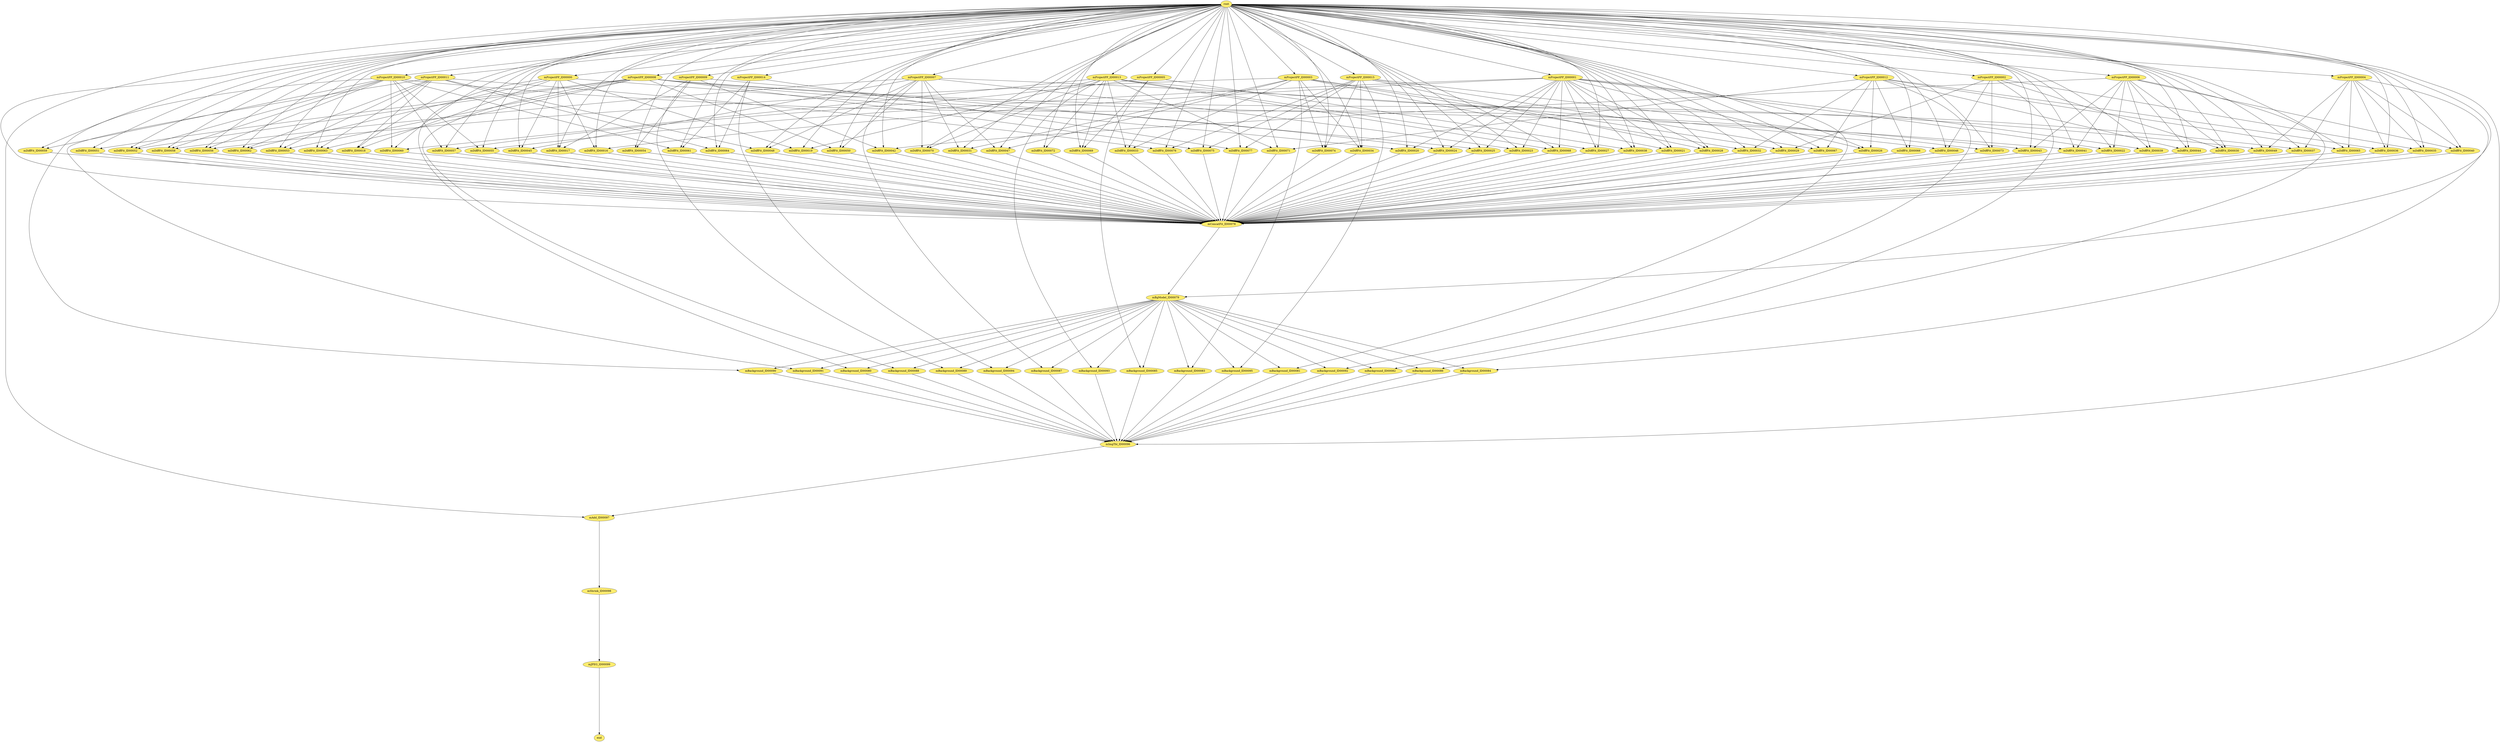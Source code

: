 digraph DAG {
  ranksep=5.0
  node [style=filled,color="#444444",fillcolor="#ffed6f"]
  edge [arrowhead=normal,arrowsize=1.0]

  root [label="root",size="0.000000e+00"];
  end [label="end",size="0.000000e+00"];
  ID00000 [label="mProjectPP_ID00000",size="5.817000e+10"];
  ID00001 [label="mProjectPP_ID00001",size="5.506200e+10"];
  ID00002 [label="mProjectPP_ID00002",size="5.636400e+10"];
  ID00003 [label="mProjectPP_ID00003",size="5.586000e+10"];
  ID00004 [label="mProjectPP_ID00004",size="5.527200e+10"];
  ID00005 [label="mProjectPP_ID00005",size="5.699400e+10"];
  ID00006 [label="mProjectPP_ID00006",size="5.565000e+10"];
  ID00007 [label="mProjectPP_ID00007",size="5.733000e+10"];
  ID00008 [label="mProjectPP_ID00008",size="5.724600e+10"];
  ID00009 [label="mProjectPP_ID00009",size="5.754000e+10"];
  ID00010 [label="mProjectPP_ID00010",size="5.691000e+10"];
  ID00011 [label="mProjectPP_ID00011",size="5.800200e+10"];
  ID00012 [label="mProjectPP_ID00012",size="5.720400e+10"];
  ID00013 [label="mProjectPP_ID00013",size="5.611200e+10"];
  ID00014 [label="mProjectPP_ID00014",size="5.531400e+10"];
  ID00015 [label="mProjectPP_ID00015",size="5.703600e+10"];
  ID00016 [label="mDiffFit_ID00016",size="4.439400e+10"];
  ID00017 [label="mDiffFit_ID00017",size="4.452000e+10"];
  ID00018 [label="mDiffFit_ID00018",size="4.443600e+10"];
  ID00019 [label="mDiffFit_ID00019",size="4.468800e+10"];
  ID00020 [label="mDiffFit_ID00020",size="4.389000e+10"];
  ID00021 [label="mDiffFit_ID00021",size="4.468800e+10"];
  ID00022 [label="mDiffFit_ID00022",size="4.443600e+10"];
  ID00023 [label="mDiffFit_ID00023",size="4.510800e+10"];
  ID00024 [label="mDiffFit_ID00024",size="4.456200e+10"];
  ID00025 [label="mDiffFit_ID00025",size="4.443600e+10"];
  ID00026 [label="mDiffFit_ID00026",size="4.481400e+10"];
  ID00027 [label="mDiffFit_ID00027",size="4.481400e+10"];
  ID00028 [label="mDiffFit_ID00028",size="4.439400e+10"];
  ID00029 [label="mDiffFit_ID00029",size="4.510800e+10"];
  ID00030 [label="mDiffFit_ID00030",size="4.582200e+10"];
  ID00031 [label="mDiffFit_ID00031",size="4.431000e+10"];
  ID00032 [label="mDiffFit_ID00032",size="4.405800e+10"];
  ID00033 [label="mDiffFit_ID00033",size="4.456200e+10"];
  ID00034 [label="mDiffFit_ID00034",size="4.422600e+10"];
  ID00035 [label="mDiffFit_ID00035",size="4.422600e+10"];
  ID00036 [label="mDiffFit_ID00036",size="4.481400e+10"];
  ID00037 [label="mDiffFit_ID00037",size="4.426800e+10"];
  ID00038 [label="mDiffFit_ID00038",size="4.372200e+10"];
  ID00039 [label="mDiffFit_ID00039",size="4.443600e+10"];
  ID00040 [label="mDiffFit_ID00040",size="4.414200e+10"];
  ID00041 [label="mDiffFit_ID00041",size="4.523400e+10"];
  ID00042 [label="mDiffFit_ID00042",size="4.393200e+10"];
  ID00043 [label="mDiffFit_ID00043",size="4.368000e+10"];
  ID00044 [label="mDiffFit_ID00044",size="4.426800e+10"];
  ID00045 [label="mDiffFit_ID00045",size="4.435200e+10"];
  ID00046 [label="mDiffFit_ID00046",size="4.460400e+10"];
  ID00047 [label="mDiffFit_ID00047",size="4.447800e+10"];
  ID00048 [label="mDiffFit_ID00048",size="4.401600e+10"];
  ID00049 [label="mDiffFit_ID00049",size="4.489800e+10"];
  ID00050 [label="mDiffFit_ID00050",size="4.473000e+10"];
  ID00051 [label="mDiffFit_ID00051",size="4.431000e+10"];
  ID00052 [label="mDiffFit_ID00052",size="4.477200e+10"];
  ID00053 [label="mDiffFit_ID00053",size="4.431000e+10"];
  ID00054 [label="mDiffFit_ID00054",size="4.435200e+10"];
  ID00055 [label="mDiffFit_ID00055",size="4.397400e+10"];
  ID00056 [label="mDiffFit_ID00056",size="4.401600e+10"];
  ID00057 [label="mDiffFit_ID00057",size="4.414200e+10"];
  ID00058 [label="mDiffFit_ID00058",size="4.447800e+10"];
  ID00059 [label="mDiffFit_ID00059",size="4.502400e+10"];
  ID00060 [label="mDiffFit_ID00060",size="4.405800e+10"];
  ID00061 [label="mDiffFit_ID00061",size="4.468800e+10"];
  ID00062 [label="mDiffFit_ID00062",size="4.393200e+10"];
  ID00063 [label="mDiffFit_ID00063",size="4.347000e+10"];
  ID00064 [label="mDiffFit_ID00064",size="4.468800e+10"];
  ID00065 [label="mDiffFit_ID00065",size="4.447800e+10"];
  ID00066 [label="mDiffFit_ID00066",size="4.502400e+10"];
  ID00067 [label="mDiffFit_ID00067",size="4.439400e+10"];
  ID00068 [label="mDiffFit_ID00068",size="4.456200e+10"];
  ID00069 [label="mDiffFit_ID00069",size="4.477200e+10"];
  ID00070 [label="mDiffFit_ID00070",size="4.523400e+10"];
  ID00071 [label="mDiffFit_ID00071",size="4.380600e+10"];
  ID00072 [label="mDiffFit_ID00072",size="4.531800e+10"];
  ID00073 [label="mDiffFit_ID00073",size="4.473000e+10"];
  ID00074 [label="mDiffFit_ID00074",size="4.405800e+10"];
  ID00075 [label="mDiffFit_ID00075",size="4.456200e+10"];
  ID00076 [label="mDiffFit_ID00076",size="4.397400e+10"];
  ID00077 [label="mDiffFit_ID00077",size="4.473000e+10"];
  ID00078 [label="mConcatFit_ID00078",size="2.083200e+10"];
  ID00079 [label="mBgModel_ID00079",size="2.242800e+10"];
  ID00080 [label="mBackground_ID00080",size="4.569600e+10"];
  ID00081 [label="mBackground_ID00081",size="4.603200e+10"];
  ID00082 [label="mBackground_ID00082",size="4.456200e+10"];
  ID00083 [label="mBackground_ID00083",size="4.506600e+10"];
  ID00084 [label="mBackground_ID00084",size="4.477200e+10"];
  ID00085 [label="mBackground_ID00085",size="4.405800e+10"];
  ID00086 [label="mBackground_ID00086",size="4.578000e+10"];
  ID00087 [label="mBackground_ID00087",size="4.515000e+10"];
  ID00088 [label="mBackground_ID00088",size="4.502400e+10"];
  ID00089 [label="mBackground_ID00089",size="4.561200e+10"];
  ID00090 [label="mBackground_ID00090",size="4.510800e+10"];
  ID00091 [label="mBackground_ID00091",size="4.489800e+10"];
  ID00092 [label="mBackground_ID00092",size="4.510800e+10"];
  ID00093 [label="mBackground_ID00093",size="4.489800e+10"];
  ID00094 [label="mBackground_ID00094",size="4.506600e+10"];
  ID00095 [label="mBackground_ID00095",size="4.527600e+10"];
  ID00096 [label="mImgTbl_ID00096",size="3.204600e+10"];
  ID00097 [label="mAdd_ID00097",size="4.032000e+10"];
  ID00098 [label="mShrink_ID00098",size="2.902200e+10"];
  ID00099 [label="mJPEG_ID00099",size="3.486000e+09"];

  root -> ID00000 [size="4.222384e+06"];
  root -> ID00001 [size="4.222384e+06"];
  root -> ID00002 [size="4.222384e+06"];
  root -> ID00003 [size="4.222384e+06"];
  root -> ID00004 [size="4.222384e+06"];
  root -> ID00005 [size="4.222384e+06"];
  root -> ID00006 [size="4.222384e+06"];
  root -> ID00007 [size="4.222384e+06"];
  root -> ID00008 [size="4.222384e+06"];
  root -> ID00009 [size="4.222384e+06"];
  root -> ID00010 [size="4.222384e+06"];
  root -> ID00011 [size="4.222384e+06"];
  root -> ID00012 [size="4.222384e+06"];
  root -> ID00013 [size="4.222384e+06"];
  root -> ID00014 [size="4.222384e+06"];
  root -> ID00015 [size="4.222384e+06"];
  root -> ID00016 [size="3.040000e+02"];
  root -> ID00017 [size="3.040000e+02"];
  root -> ID00018 [size="3.040000e+02"];
  root -> ID00019 [size="3.040000e+02"];
  root -> ID00020 [size="3.040000e+02"];
  root -> ID00021 [size="3.040000e+02"];
  root -> ID00022 [size="3.040000e+02"];
  root -> ID00023 [size="3.040000e+02"];
  root -> ID00024 [size="3.040000e+02"];
  root -> ID00025 [size="3.040000e+02"];
  root -> ID00026 [size="3.040000e+02"];
  root -> ID00027 [size="3.040000e+02"];
  root -> ID00028 [size="3.040000e+02"];
  root -> ID00029 [size="3.040000e+02"];
  root -> ID00030 [size="3.040000e+02"];
  root -> ID00031 [size="3.040000e+02"];
  root -> ID00032 [size="3.040000e+02"];
  root -> ID00033 [size="3.040000e+02"];
  root -> ID00034 [size="3.040000e+02"];
  root -> ID00035 [size="3.040000e+02"];
  root -> ID00036 [size="3.040000e+02"];
  root -> ID00037 [size="3.040000e+02"];
  root -> ID00038 [size="3.040000e+02"];
  root -> ID00039 [size="3.040000e+02"];
  root -> ID00040 [size="3.040000e+02"];
  root -> ID00041 [size="3.040000e+02"];
  root -> ID00042 [size="3.040000e+02"];
  root -> ID00043 [size="3.040000e+02"];
  root -> ID00044 [size="3.040000e+02"];
  root -> ID00045 [size="3.040000e+02"];
  root -> ID00046 [size="3.040000e+02"];
  root -> ID00047 [size="3.040000e+02"];
  root -> ID00048 [size="3.040000e+02"];
  root -> ID00049 [size="3.040000e+02"];
  root -> ID00050 [size="3.040000e+02"];
  root -> ID00051 [size="3.040000e+02"];
  root -> ID00052 [size="3.040000e+02"];
  root -> ID00053 [size="3.040000e+02"];
  root -> ID00054 [size="3.040000e+02"];
  root -> ID00055 [size="3.040000e+02"];
  root -> ID00056 [size="3.040000e+02"];
  root -> ID00057 [size="3.040000e+02"];
  root -> ID00058 [size="3.040000e+02"];
  root -> ID00059 [size="3.040000e+02"];
  root -> ID00060 [size="3.040000e+02"];
  root -> ID00061 [size="3.040000e+02"];
  root -> ID00062 [size="3.040000e+02"];
  root -> ID00063 [size="3.040000e+02"];
  root -> ID00064 [size="3.040000e+02"];
  root -> ID00065 [size="3.040000e+02"];
  root -> ID00066 [size="3.040000e+02"];
  root -> ID00067 [size="3.040000e+02"];
  root -> ID00068 [size="3.040000e+02"];
  root -> ID00069 [size="3.040000e+02"];
  root -> ID00070 [size="3.040000e+02"];
  root -> ID00071 [size="3.040000e+02"];
  root -> ID00072 [size="3.040000e+02"];
  root -> ID00073 [size="3.040000e+02"];
  root -> ID00074 [size="3.040000e+02"];
  root -> ID00075 [size="3.040000e+02"];
  root -> ID00076 [size="3.040000e+02"];
  root -> ID00077 [size="3.040000e+02"];
  root -> ID00078 [size="1.690000e+03"];
  root -> ID00079 [size="2.680000e+03"];
  root -> ID00096 [size="2.680000e+03"];
  root -> ID00097 [size="3.040000e+02"];
  ID00000 -> ID00016 [size="8.315432e+06"];
  ID00000 -> ID00017 [size="8.315432e+06"];
  ID00000 -> ID00018 [size="8.315432e+06"];
  ID00000 -> ID00019 [size="8.315432e+06"];
  ID00000 -> ID00020 [size="8.315432e+06"];
  ID00000 -> ID00045 [size="8.315432e+06"];
  ID00000 -> ID00062 [size="8.315432e+06"];
  ID00000 -> ID00080 [size="8.315432e+06"];
  ID00001 -> ID00016 [size="8.366334e+06"];
  ID00001 -> ID00020 [size="8.366334e+06"];
  ID00001 -> ID00021 [size="8.366334e+06"];
  ID00001 -> ID00022 [size="8.366334e+06"];
  ID00001 -> ID00023 [size="8.366334e+06"];
  ID00001 -> ID00024 [size="8.366334e+06"];
  ID00001 -> ID00025 [size="8.366334e+06"];
  ID00001 -> ID00026 [size="8.366334e+06"];
  ID00001 -> ID00027 [size="8.366334e+06"];
  ID00001 -> ID00028 [size="8.366334e+06"];
  ID00001 -> ID00038 [size="8.366334e+06"];
  ID00001 -> ID00039 [size="8.366334e+06"];
  ID00001 -> ID00055 [size="8.366334e+06"];
  ID00001 -> ID00068 [size="8.366334e+06"];
  ID00001 -> ID00081 [size="8.366334e+06"];
  ID00002 -> ID00029 [size="8.326208e+06"];
  ID00002 -> ID00030 [size="8.326208e+06"];
  ID00002 -> ID00035 [size="8.326208e+06"];
  ID00002 -> ID00046 [size="8.326208e+06"];
  ID00002 -> ID00073 [size="8.326208e+06"];
  ID00002 -> ID00082 [size="8.326208e+06"];
  ID00003 -> ID00021 [size="8.320956e+06"];
  ID00003 -> ID00029 [size="8.320956e+06"];
  ID00003 -> ID00031 [size="8.320956e+06"];
  ID00003 -> ID00032 [size="8.320956e+06"];
  ID00003 -> ID00033 [size="8.320956e+06"];
  ID00003 -> ID00034 [size="8.320956e+06"];
  ID00003 -> ID00047 [size="8.320956e+06"];
  ID00003 -> ID00056 [size="8.320956e+06"];
  ID00003 -> ID00074 [size="8.320956e+06"];
  ID00003 -> ID00083 [size="8.320956e+06"];
  ID00004 -> ID00035 [size="8.292616e+06"];
  ID00004 -> ID00036 [size="8.292616e+06"];
  ID00004 -> ID00037 [size="8.292616e+06"];
  ID00004 -> ID00040 [size="8.292616e+06"];
  ID00004 -> ID00049 [size="8.292616e+06"];
  ID00004 -> ID00065 [size="8.292616e+06"];
  ID00004 -> ID00084 [size="8.292616e+06"];
  ID00005 -> ID00038 [size="8.314750e+06"];
  ID00005 -> ID00057 [size="8.314750e+06"];
  ID00005 -> ID00069 [size="8.314750e+06"];
  ID00005 -> ID00085 [size="8.314750e+06"];
  ID00006 -> ID00022 [size="8.299430e+06"];
  ID00006 -> ID00030 [size="8.299430e+06"];
  ID00006 -> ID00039 [size="8.299430e+06"];
  ID00006 -> ID00040 [size="8.299430e+06"];
  ID00006 -> ID00041 [size="8.299430e+06"];
  ID00006 -> ID00042 [size="8.299430e+06"];
  ID00006 -> ID00043 [size="8.299430e+06"];
  ID00006 -> ID00044 [size="8.299430e+06"];
  ID00006 -> ID00086 [size="8.299430e+06"];
  ID00007 -> ID00023 [size="8.302876e+06"];
  ID00007 -> ID00031 [size="8.302876e+06"];
  ID00007 -> ID00045 [size="8.302876e+06"];
  ID00007 -> ID00046 [size="8.302876e+06"];
  ID00007 -> ID00047 [size="8.302876e+06"];
  ID00007 -> ID00048 [size="8.302876e+06"];
  ID00007 -> ID00050 [size="8.302876e+06"];
  ID00007 -> ID00058 [size="8.302876e+06"];
  ID00007 -> ID00070 [size="8.302876e+06"];
  ID00007 -> ID00087 [size="8.302876e+06"];
  ID00008 -> ID00024 [size="8.316138e+06"];
  ID00008 -> ID00041 [size="8.316138e+06"];
  ID00008 -> ID00049 [size="8.316138e+06"];
  ID00008 -> ID00050 [size="8.316138e+06"];
  ID00008 -> ID00051 [size="8.316138e+06"];
  ID00008 -> ID00052 [size="8.316138e+06"];
  ID00008 -> ID00053 [size="8.316138e+06"];
  ID00008 -> ID00063 [size="8.316138e+06"];
  ID00008 -> ID00075 [size="8.316138e+06"];
  ID00008 -> ID00088 [size="8.316138e+06"];
  ID00009 -> ID00017 [size="8.324412e+06"];
  ID00009 -> ID00025 [size="8.324412e+06"];
  ID00009 -> ID00042 [size="8.324412e+06"];
  ID00009 -> ID00054 [size="8.324412e+06"];
  ID00009 -> ID00089 [size="8.324412e+06"];
  ID00010 -> ID00043 [size="8.313382e+06"];
  ID00010 -> ID00052 [size="8.313382e+06"];
  ID00010 -> ID00055 [size="8.313382e+06"];
  ID00010 -> ID00056 [size="8.313382e+06"];
  ID00010 -> ID00057 [size="8.313382e+06"];
  ID00010 -> ID00058 [size="8.313382e+06"];
  ID00010 -> ID00059 [size="8.313382e+06"];
  ID00010 -> ID00060 [size="8.313382e+06"];
  ID00010 -> ID00061 [size="8.313382e+06"];
  ID00010 -> ID00090 [size="8.313382e+06"];
  ID00011 -> ID00018 [size="8.328634e+06"];
  ID00011 -> ID00048 [size="8.328634e+06"];
  ID00011 -> ID00053 [size="8.328634e+06"];
  ID00011 -> ID00062 [size="8.328634e+06"];
  ID00011 -> ID00063 [size="8.328634e+06"];
  ID00011 -> ID00064 [size="8.328634e+06"];
  ID00011 -> ID00076 [size="8.328634e+06"];
  ID00011 -> ID00091 [size="8.328634e+06"];
  ID00012 -> ID00026 [size="8.331386e+06"];
  ID00012 -> ID00032 [size="8.331386e+06"];
  ID00012 -> ID00036 [size="8.331386e+06"];
  ID00012 -> ID00044 [size="8.331386e+06"];
  ID00012 -> ID00065 [size="8.331386e+06"];
  ID00012 -> ID00066 [size="8.331386e+06"];
  ID00012 -> ID00067 [size="8.331386e+06"];
  ID00012 -> ID00071 [size="8.331386e+06"];
  ID00012 -> ID00092 [size="8.331386e+06"];
  ID00013 -> ID00019 [size="8.316006e+06"];
  ID00013 -> ID00027 [size="8.316006e+06"];
  ID00013 -> ID00033 [size="8.316006e+06"];
  ID00013 -> ID00037 [size="8.316006e+06"];
  ID00013 -> ID00060 [size="8.316006e+06"];
  ID00013 -> ID00068 [size="8.316006e+06"];
  ID00013 -> ID00069 [size="8.316006e+06"];
  ID00013 -> ID00070 [size="8.316006e+06"];
  ID00013 -> ID00071 [size="8.316006e+06"];
  ID00013 -> ID00072 [size="8.316006e+06"];
  ID00013 -> ID00093 [size="8.316006e+06"];
  ID00014 -> ID00061 [size="8.320640e+06"];
  ID00014 -> ID00064 [size="8.320640e+06"];
  ID00014 -> ID00077 [size="8.320640e+06"];
  ID00014 -> ID00094 [size="8.320640e+06"];
  ID00015 -> ID00028 [size="8.319238e+06"];
  ID00015 -> ID00034 [size="8.319238e+06"];
  ID00015 -> ID00067 [size="8.319238e+06"];
  ID00015 -> ID00073 [size="8.319238e+06"];
  ID00015 -> ID00074 [size="8.319238e+06"];
  ID00015 -> ID00075 [size="8.319238e+06"];
  ID00015 -> ID00076 [size="8.319238e+06"];
  ID00015 -> ID00077 [size="8.319238e+06"];
  ID00015 -> ID00095 [size="8.319238e+06"];
  ID00016 -> ID00078 [size="1.791950e+05"];
  ID00017 -> ID00078 [size="1.568230e+05"];
  ID00018 -> ID00078 [size="4.000610e+05"];
  ID00019 -> ID00078 [size="3.072780e+05"];
  ID00020 -> ID00078 [size="3.684580e+05"];
  ID00021 -> ID00078 [size="3.380180e+05"];
  ID00022 -> ID00078 [size="1.986130e+05"];
  ID00023 -> ID00078 [size="2.307870e+05"];
  ID00024 -> ID00078 [size="4.008350e+05"];
  ID00025 -> ID00078 [size="2.829610e+05"];
  ID00026 -> ID00078 [size="3.520590e+05"];
  ID00027 -> ID00078 [size="3.127780e+05"];
  ID00028 -> ID00078 [size="3.736600e+05"];
  ID00029 -> ID00078 [size="2.492850e+05"];
  ID00030 -> ID00078 [size="3.785890e+05"];
  ID00031 -> ID00078 [size="3.864420e+05"];
  ID00032 -> ID00078 [size="2.367140e+05"];
  ID00033 -> ID00078 [size="3.511570e+05"];
  ID00034 -> ID00078 [size="2.216700e+05"];
  ID00035 -> ID00078 [size="3.451040e+05"];
  ID00036 -> ID00078 [size="3.590990e+05"];
  ID00037 -> ID00078 [size="3.497260e+05"];
  ID00038 -> ID00078 [size="1.842490e+05"];
  ID00039 -> ID00078 [size="2.276900e+05"];
  ID00040 -> ID00078 [size="3.455100e+05"];
  ID00041 -> ID00078 [size="3.571630e+05"];
  ID00042 -> ID00078 [size="4.118140e+05"];
  ID00043 -> ID00078 [size="2.499010e+05"];
  ID00044 -> ID00078 [size="3.372270e+05"];
  ID00045 -> ID00078 [size="2.113850e+05"];
  ID00046 -> ID00078 [size="2.281030e+05"];
  ID00047 -> ID00078 [size="3.220470e+05"];
  ID00048 -> ID00078 [size="3.858800e+05"];
  ID00049 -> ID00078 [size="1.939020e+05"];
  ID00050 -> ID00078 [size="3.347570e+05"];
  ID00051 -> ID00078 [size="4.184030e+05"];
  ID00052 -> ID00078 [size="1.585220e+05"];
  ID00053 -> ID00078 [size="3.611890e+05"];
  ID00054 -> ID00078 [size="3.716020e+05"];
  ID00055 -> ID00078 [size="1.441560e+05"];
  ID00056 -> ID00078 [size="3.536240e+05"];
  ID00057 -> ID00078 [size="3.216450e+05"];
  ID00058 -> ID00078 [size="2.260300e+05"];
  ID00059 -> ID00078 [size="3.528670e+05"];
  ID00060 -> ID00078 [size="1.984780e+05"];
  ID00061 -> ID00078 [size="1.683110e+05"];
  ID00062 -> ID00078 [size="3.445520e+05"];
  ID00063 -> ID00078 [size="2.134500e+05"];
  ID00064 -> ID00078 [size="3.692630e+05"];
  ID00065 -> ID00078 [size="1.576630e+05"];
  ID00066 -> ID00078 [size="3.167140e+05"];
  ID00067 -> ID00078 [size="2.746840e+05"];
  ID00068 -> ID00078 [size="2.516090e+05"];
  ID00069 -> ID00078 [size="2.593650e+05"];
  ID00070 -> ID00078 [size="4.211340e+05"];
  ID00071 -> ID00078 [size="1.656380e+05"];
  ID00072 -> ID00078 [size="2.548600e+05"];
  ID00073 -> ID00078 [size="3.086560e+05"];
  ID00074 -> ID00078 [size="3.775790e+05"];
  ID00075 -> ID00078 [size="2.865570e+05"];
  ID00076 -> ID00078 [size="1.619690e+05"];
  ID00077 -> ID00078 [size="3.099430e+05"];
  ID00078 -> ID00079 [size="1.301700e+04"];
  ID00079 -> ID00080 [size="8.500000e+02"];
  ID00079 -> ID00081 [size="8.500000e+02"];
  ID00079 -> ID00082 [size="8.500000e+02"];
  ID00079 -> ID00083 [size="8.500000e+02"];
  ID00079 -> ID00084 [size="8.500000e+02"];
  ID00079 -> ID00085 [size="8.500000e+02"];
  ID00079 -> ID00086 [size="8.500000e+02"];
  ID00079 -> ID00087 [size="8.500000e+02"];
  ID00079 -> ID00088 [size="8.500000e+02"];
  ID00079 -> ID00089 [size="8.500000e+02"];
  ID00079 -> ID00090 [size="8.500000e+02"];
  ID00079 -> ID00091 [size="8.500000e+02"];
  ID00079 -> ID00092 [size="8.500000e+02"];
  ID00079 -> ID00093 [size="8.500000e+02"];
  ID00079 -> ID00094 [size="8.500000e+02"];
  ID00079 -> ID00095 [size="8.500000e+02"];
  ID00080 -> ID00096 [size="8.363146e+06"];
  ID00081 -> ID00096 [size="8.290138e+06"];
  ID00082 -> ID00096 [size="8.296124e+06"];
  ID00083 -> ID00096 [size="8.337864e+06"];
  ID00084 -> ID00096 [size="8.350104e+06"];
  ID00085 -> ID00096 [size="8.336506e+06"];
  ID00086 -> ID00096 [size="8.301110e+06"];
  ID00087 -> ID00096 [size="8.335152e+06"];
  ID00088 -> ID00096 [size="8.338570e+06"];
  ID00089 -> ID00096 [size="8.327128e+06"];
  ID00090 -> ID00096 [size="8.300386e+06"];
  ID00091 -> ID00096 [size="8.342760e+06"];
  ID00092 -> ID00096 [size="8.333944e+06"];
  ID00093 -> ID00096 [size="8.352328e+06"];
  ID00094 -> ID00096 [size="8.351130e+06"];
  ID00095 -> ID00096 [size="8.330986e+06"];
  ID00096 -> ID00097 [size="5.734000e+03"];
  ID00097 -> ID00098 [size="1.388643e+08"];
  ID00098 -> ID00099 [size="2.778398e+06"];
  ID00099 -> end [size="4.201950e+05"];
}
